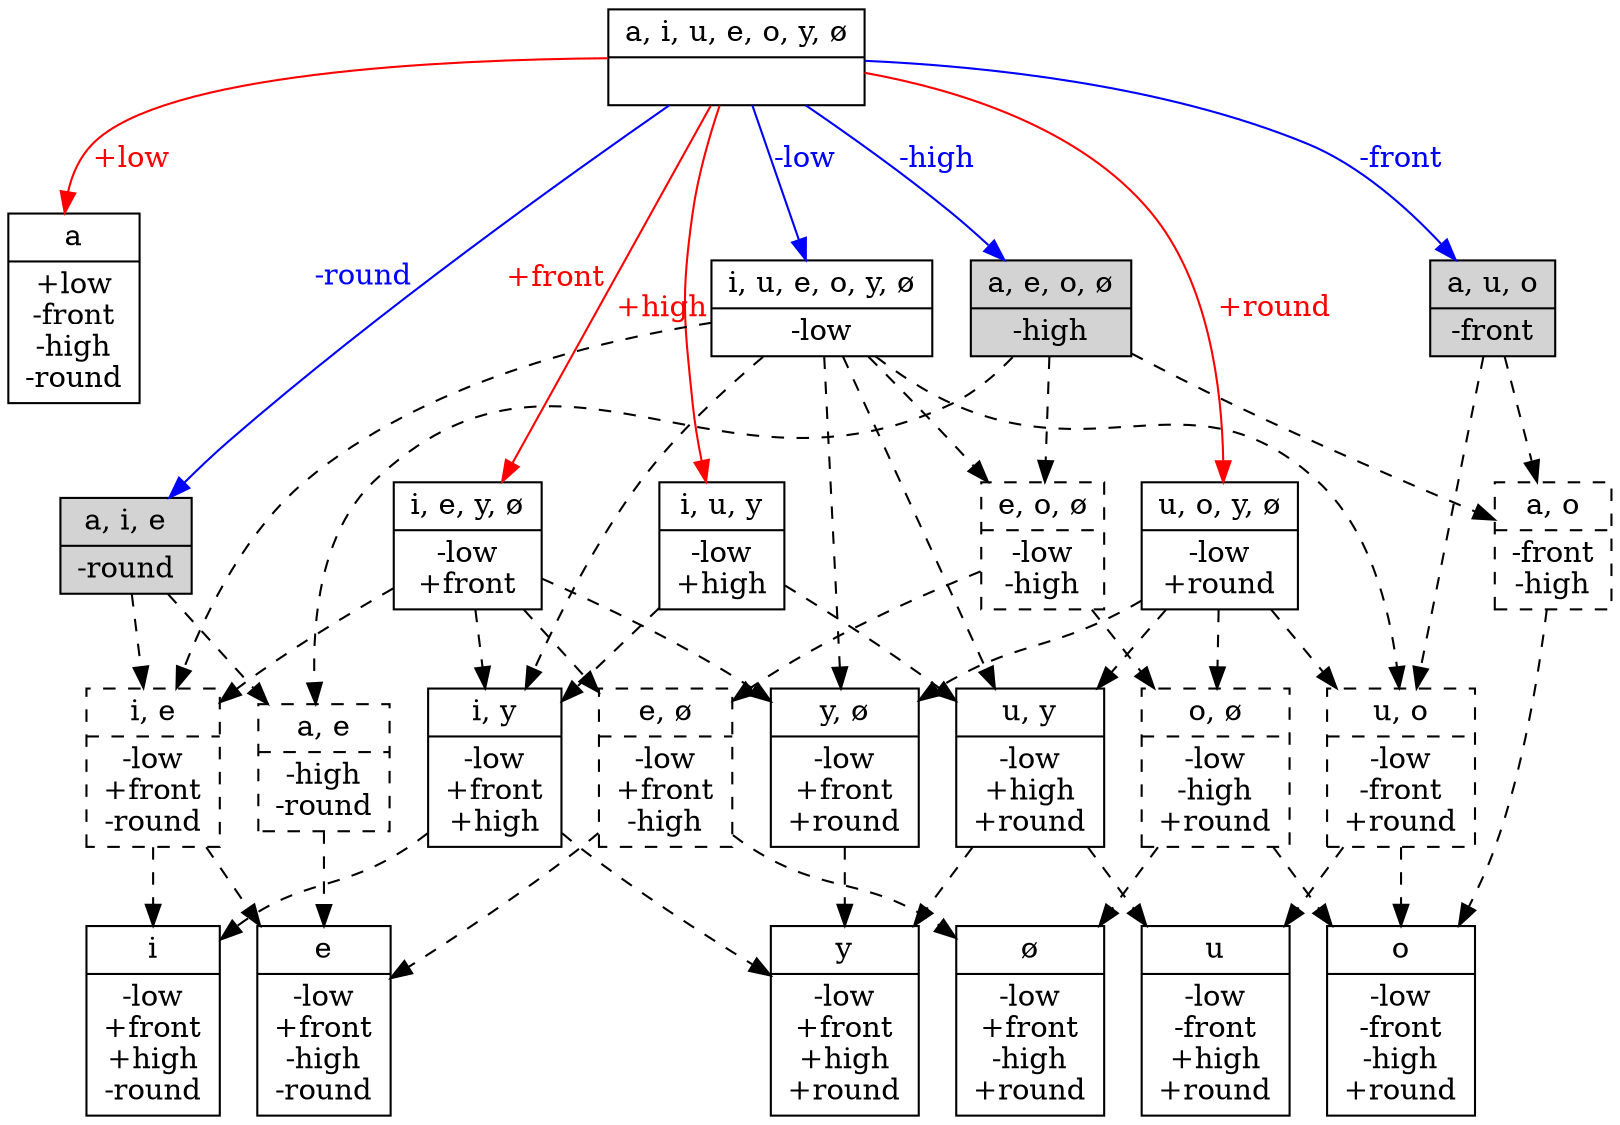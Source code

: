 // None
digraph {
	graph [ dpi = 300 ];
	SIGMA [label="{<segs> a, i, u, e, o, y, ø  |<feats>  }",shape=record]

	LOW [label="{<segs> a |<feats> +low\n-front\n-high\n-round }",shape=record]
	NONLOW[label="{<segs> i, u, e, o, y, ø  |<feats> -low }",shape=record]
	FRONT[label="{<segs> i, e, y, ø  |<feats> -low\n+front }",shape=record]
	ROUND[label="{<segs> u, o, y, ø  |<feats> -low\n+round }",shape=record]
	HIGH[label="{<segs> i, u, y |<feats> -low\n+high }",shape=record]
	NONFRONT [label="{<segs> a, u, o |<feats> -front }",shape=record,style=filled]
	NONROUND [label="{<segs> a, i, e |<feats> -round }",shape=record,style=filled]
	NONHIGH [label="{<segs> a, e, o, ø |<feats> -high }",shape=record,style=filled]

	SIGMA -> NONLOW [label="-low",fontcolor=blue,color=blue]
	SIGMA -> LOW [label="+low",fontcolor=red,color=red]
	SIGMA -> NONFRONT [label="-front",fontcolor=blue,color=blue]
	SIGMA -> NONROUND [xlabel="-round",fontcolor=blue,color=blue]
	SIGMA -> NONHIGH [label="-high",fontcolor=blue,color=blue]
	SIGMA -> FRONT [xlabel="+front",fontcolor=red,color=red]
	SIGMA -> ROUND [label="+round",fontcolor=red,color=red]
	SIGMA -> HIGH [xlabel="+high",fontcolor=red,color=red]

	FRONTROUND [label="{<segs> y, ø |<feats> -low\n+front\n+round }",shape=record]
	HIGHFRONT [label="{<segs> i, y |<feats> -low\n+front\n+high }",shape=record]
	HIGHROUND [label="{<segs> u, y |<feats> -low\n+high\n+round }",shape=record]
	NONFRONTROUND [label="{<segs> u, o |<feats> -low\n-front\n+round }",shape=record, style=dashed]
	FRONTNONROUND [label="{<segs> i, e |<feats> -low\n+front\n-round }",shape=record, style=dashed]
	NONFRONTNONHIGH [label="{<segs> a, o |<feats> -front\n-high }",shape=record, style=dashed]
	NONROUNDNONHIGH [label="{<segs> a, e |<feats> -high\n-round }",shape=record, style=dashed]
	MID [label="{<segs> e, o, ø |<feats> -low\n-high }",shape=record, style=dashed]

	{NONLOW FRONT ROUND} -> FRONTROUND [style=dashed]
	{NONLOW HIGH FRONT} -> HIGHFRONT [style=dashed]
	{NONLOW HIGH ROUND} -> HIGHROUND [style=dashed]
	{NONLOW NONFRONT ROUND} -> NONFRONTROUND [style=dashed]
	{NONLOW FRONT NONROUND} -> FRONTNONROUND [style=dashed]
	{NONFRONT NONHIGH} -> NONFRONTNONHIGH [style=dashed]
	{NONROUND NONHIGH} -> NONROUNDNONHIGH [style=dashed]
	{NONLOW NONHIGH} -> MID [style=dashed]

	MIDFRONT [label="{<segs> e, ø |<feats> -low\n+front\n-high }",shape=record, style=dashed]
	MIDROUND [label="{<segs> o, ø |<feats> -low\n-high\n+round }",shape=record, style=dashed]
	{MID FRONT} -> MIDFRONT [style=dashed]
	{MID ROUND} -> MIDROUND [style=dashed]

	II [label="{<segs> i |<feats> -low\n+front\n+high\n-round }",shape=record]
	YY [label="{<segs> y |<feats> -low\n+front\n+high\n+round }",shape=record]
	UU [label="{<segs> u |<feats> -low\n-front\n+high\n+round }",shape=record]
	EH [label="{<segs> e |<feats> -low\n+front\n-high\n-round }",shape=record]
	OE [label="{<segs> ø |<feats> -low\n+front\n-high\n+round }",shape=record]
	OO [label="{<segs> o |<feats> -low\n-front\n-high\n+round }",shape=record]

	{HIGHFRONT FRONTNONROUND} -> II [style=dashed]
	{HIGHFRONT FRONTROUND HIGHROUND} -> YY [style=dashed]
	{HIGHROUND NONFRONTROUND} -> UU [style=dashed]
	{MIDFRONT MIDROUND} -> OE [style=dashed]
	{FRONTNONROUND MIDFRONT NONROUNDNONHIGH} -> EH [style=dashed]
	{MIDROUND NONFRONTNONHIGH NONFRONTROUND} -> OO [style=dashed]

	{rank=same; II YY UU EH OE OO}
}